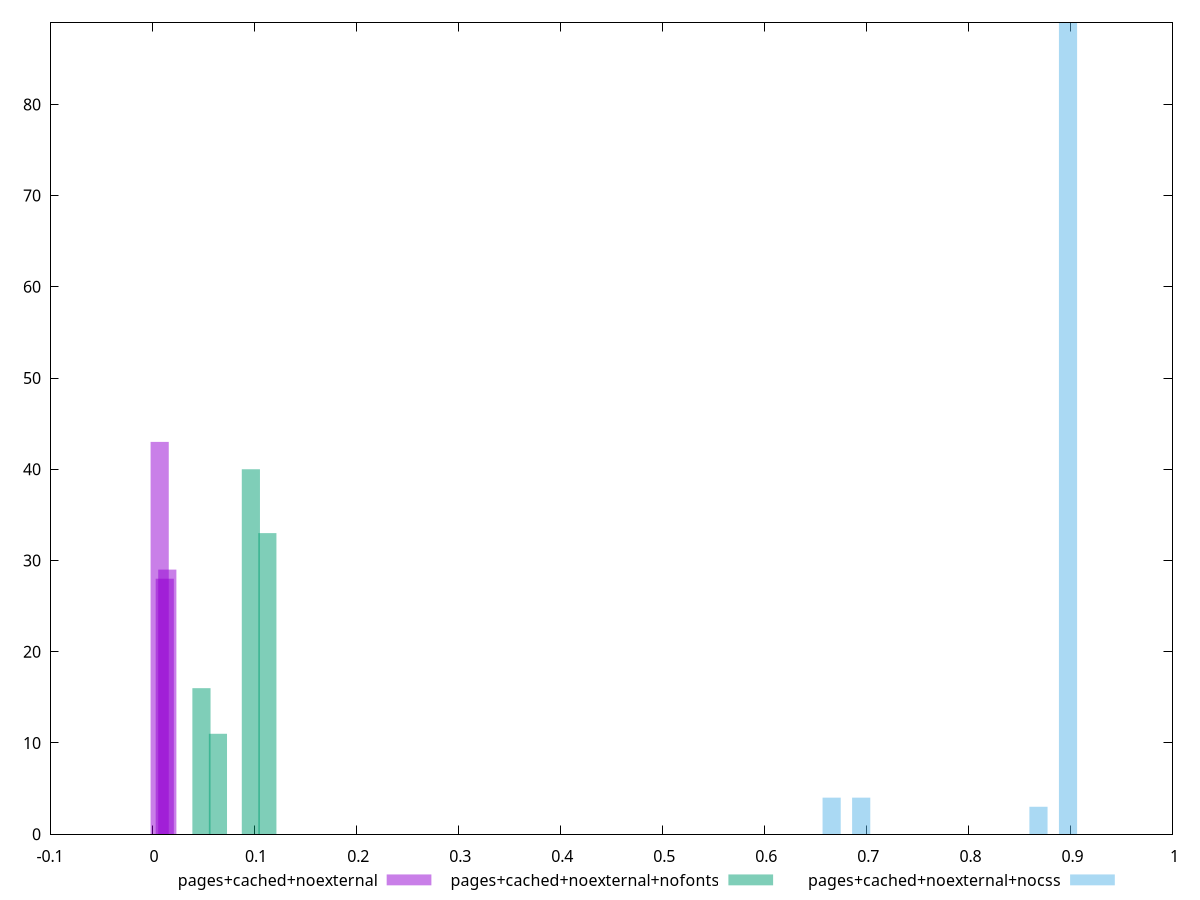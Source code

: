 $_pagesCachedNoexternal <<EOF
0.007473435844343016 43
0.012455726407238361 28
0.014946871688686032 29
EOF
$_pagesCachedNoexternalNofonts <<EOF
0.11297954380364687 33
0.09683960897455446 40
0.06455973931636964 11
0.04841980448727723 16
EOF
$_pagesCachedNoexternalNocss <<EOF
0.8976174991488066 89
0.868662095950458 3
0.6659742735620178 4
0.6949296767603663 4
EOF
set key outside below
set terminal pngcairo
set output "report_00004_2020-11-02T20-21-41.718Z/largest-contentful-paint/largest-contentful-paint_pages+cached+noexternal_pages+cached+noexternal+nofonts_pages+cached+noexternal+nocss+hist.png"
set boxwidth 0.01780288126608927
set style fill transparent solid 0.5 noborder
set yrange [0:89]
plot $_pagesCachedNoexternal title "pages+cached+noexternal" with boxes ,$_pagesCachedNoexternalNofonts title "pages+cached+noexternal+nofonts" with boxes ,$_pagesCachedNoexternalNocss title "pages+cached+noexternal+nocss" with boxes ,